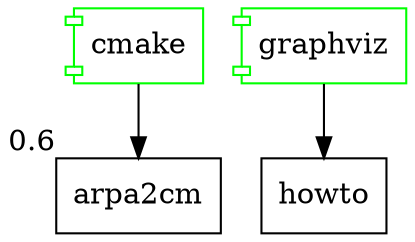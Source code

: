 strict digraph arpa2 {
// External dependencies
node [shape=component,color=green];
"cmake";
"graphviz";

// ARPA2 components
node [shape=box,color=black];
"howto";
"arpa2cm"[xlabel="0.6"];

// Dependencies
"graphviz" -> "howto";
"cmake" -> "arpa2cm";
}
